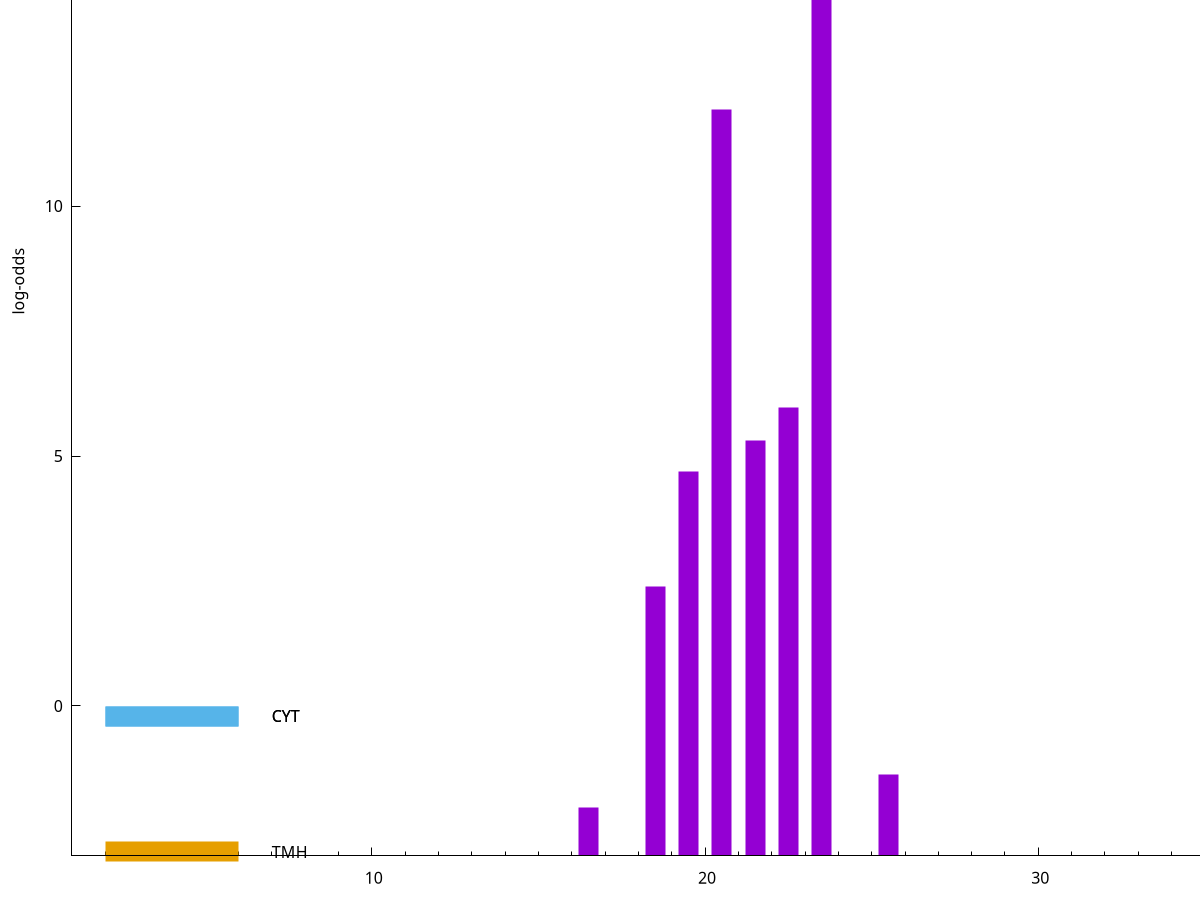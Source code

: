 set title "LipoP predictions for SRR5666568.gff"
set size 2., 1.4
set xrange [1:70] 
set mxtics 10
set yrange [-3:20]
set y2range [0:23]
set ylabel "log-odds"
set term postscript eps color solid "Helvetica" 30
set output "SRR5666568.gff361.eps"
set arrow from 2,16.811 to 6,16.811 nohead lt 1 lw 20
set label "SpI" at 7,16.811
set arrow from 2,-0.200913 to 6,-0.200913 nohead lt 3 lw 20
set label "CYT" at 7,-0.200913
set arrow from 2,-0.200913 to 6,-0.200913 nohead lt 3 lw 20
set label "CYT" at 7,-0.200913
set arrow from 2,-2.9207 to 6,-2.9207 nohead lt 4 lw 20
set label "TMH" at 7,-2.9207
set arrow from 2,16.811 to 6,16.811 nohead lt 1 lw 20
set label "SpI" at 7,16.811
# NOTE: The scores below are the log-odds scores with the threshold
# NOTE: subtracted (a hack to make gnuplot make the histogram all
# NOTE: look nice).
plot "-" axes x1y2 title "" with impulses lt 1 lw 20
23.500000 19.759400
20.500000 14.931000
22.500000 8.963260
21.500000 8.303370
19.500000 7.695970
18.500000 5.385850
25.500000 1.620090
16.500000 0.967700
e
exit
